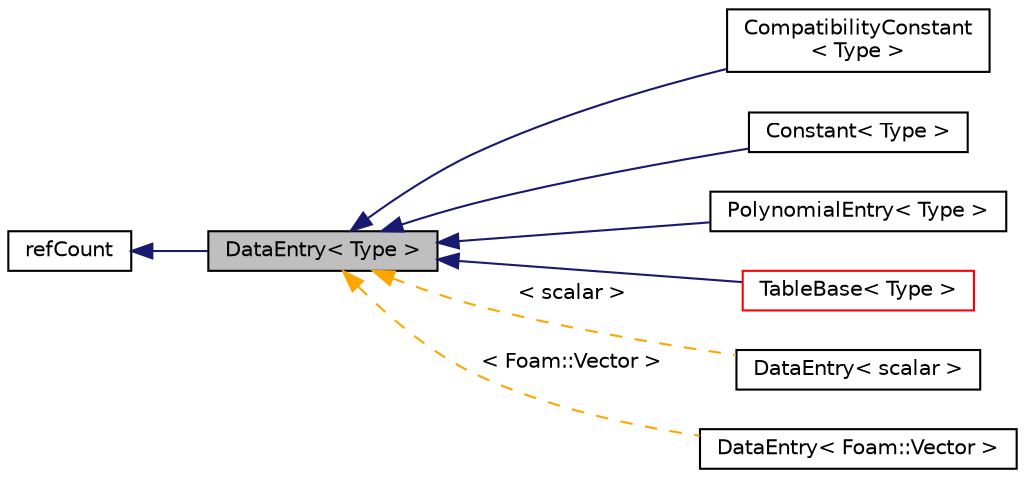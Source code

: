 digraph "DataEntry&lt; Type &gt;"
{
  bgcolor="transparent";
  edge [fontname="Helvetica",fontsize="10",labelfontname="Helvetica",labelfontsize="10"];
  node [fontname="Helvetica",fontsize="10",shape=record];
  rankdir="LR";
  Node1 [label="DataEntry\< Type \>",height=0.2,width=0.4,color="black", fillcolor="grey75", style="filled", fontcolor="black"];
  Node2 -> Node1 [dir="back",color="midnightblue",fontsize="10",style="solid",fontname="Helvetica"];
  Node2 [label="refCount",height=0.2,width=0.4,color="black",URL="$a02106.html",tooltip="Reference counter for various OpenFOAM components. "];
  Node1 -> Node3 [dir="back",color="midnightblue",fontsize="10",style="solid",fontname="Helvetica"];
  Node3 [label="CompatibilityConstant\l\< Type \>",height=0.2,width=0.4,color="black",URL="$a00330.html",tooltip="Templated basic entry that holds a constant value for backwards compatibility (when DataEntry type is..."];
  Node1 -> Node4 [dir="back",color="midnightblue",fontsize="10",style="solid",fontname="Helvetica"];
  Node4 [label="Constant\< Type \>",height=0.2,width=0.4,color="black",URL="$a00362.html",tooltip="Templated basic entry that holds a constant value. "];
  Node1 -> Node5 [dir="back",color="midnightblue",fontsize="10",style="solid",fontname="Helvetica"];
  Node5 [label="PolynomialEntry\< Type \>",height=0.2,width=0.4,color="black",URL="$a01929.html",tooltip="PolynomialEntry container data entry for scalars. Items are stored in a list of Tuple2&#39;s. Data is input in the form, e.g. for an entry <entryName> that describes y = x^2 + 2x^3. "];
  Node1 -> Node6 [dir="back",color="midnightblue",fontsize="10",style="solid",fontname="Helvetica"];
  Node6 [label="TableBase\< Type \>",height=0.2,width=0.4,color="red",URL="$a02547.html",tooltip="Base class for table with bounds handling, interpolation and integration. "];
  Node1 -> Node7 [dir="back",color="orange",fontsize="10",style="dashed",label=" \< scalar \>" ,fontname="Helvetica"];
  Node7 [label="DataEntry\< scalar \>",height=0.2,width=0.4,color="black",URL="$a00503.html"];
  Node1 -> Node8 [dir="back",color="orange",fontsize="10",style="dashed",label=" \< Foam::Vector \>" ,fontname="Helvetica"];
  Node8 [label="DataEntry\< Foam::Vector \>",height=0.2,width=0.4,color="black",URL="$a00503.html"];
}
